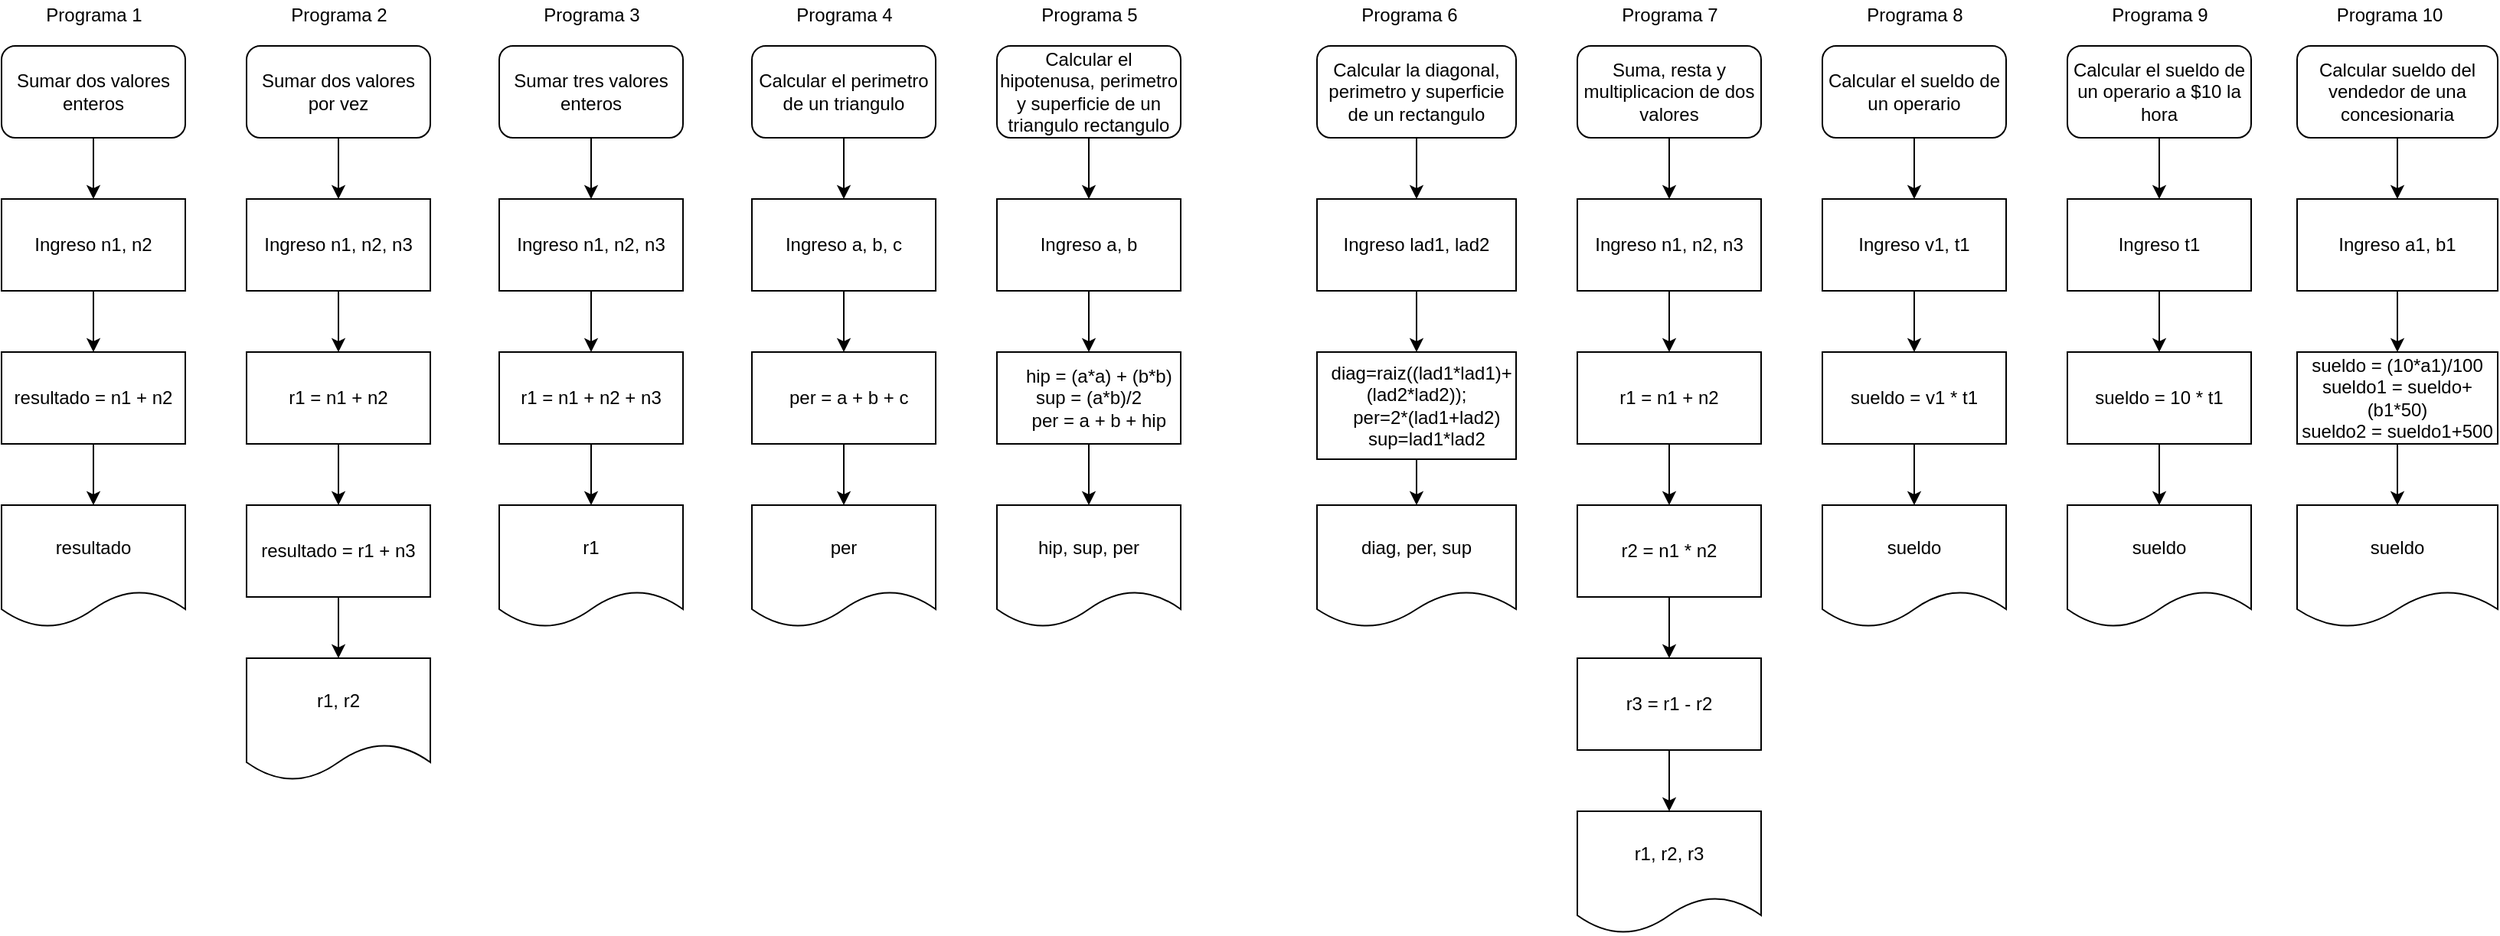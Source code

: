 <mxfile version="14.6.11" type="google"><diagram id="Cnv4DL2twUX9DfxrfbCk" name="Page-1"><mxGraphModel dx="1113" dy="654" grid="1" gridSize="10" guides="1" tooltips="1" connect="1" arrows="1" fold="1" page="1" pageScale="1" pageWidth="850" pageHeight="1100" math="0" shadow="0"><root><mxCell id="0"/><mxCell id="1" parent="0"/><mxCell id="fAv2DSg-bxsOozrrC45p-8" value="" style="edgeStyle=orthogonalEdgeStyle;rounded=0;orthogonalLoop=1;jettySize=auto;html=1;" edge="1" parent="1" source="fAv2DSg-bxsOozrrC45p-4" target="fAv2DSg-bxsOozrrC45p-5"><mxGeometry relative="1" as="geometry"/></mxCell><mxCell id="fAv2DSg-bxsOozrrC45p-4" value="Sumar dos valores enteros" style="rounded=1;whiteSpace=wrap;html=1;" vertex="1" parent="1"><mxGeometry x="40" y="80" width="120" height="60" as="geometry"/></mxCell><mxCell id="fAv2DSg-bxsOozrrC45p-9" value="" style="edgeStyle=orthogonalEdgeStyle;rounded=0;orthogonalLoop=1;jettySize=auto;html=1;" edge="1" parent="1" source="fAv2DSg-bxsOozrrC45p-5" target="fAv2DSg-bxsOozrrC45p-6"><mxGeometry relative="1" as="geometry"/></mxCell><mxCell id="fAv2DSg-bxsOozrrC45p-5" value="Ingreso n1, n2" style="rounded=0;whiteSpace=wrap;html=1;" vertex="1" parent="1"><mxGeometry x="40" y="180" width="120" height="60" as="geometry"/></mxCell><mxCell id="fAv2DSg-bxsOozrrC45p-10" value="" style="edgeStyle=orthogonalEdgeStyle;rounded=0;orthogonalLoop=1;jettySize=auto;html=1;" edge="1" parent="1" source="fAv2DSg-bxsOozrrC45p-6" target="fAv2DSg-bxsOozrrC45p-7"><mxGeometry relative="1" as="geometry"/></mxCell><mxCell id="fAv2DSg-bxsOozrrC45p-6" value="resultado = n1 + n2" style="rounded=0;whiteSpace=wrap;html=1;" vertex="1" parent="1"><mxGeometry x="40" y="280" width="120" height="60" as="geometry"/></mxCell><mxCell id="fAv2DSg-bxsOozrrC45p-7" value="resultado" style="shape=document;whiteSpace=wrap;html=1;boundedLbl=1;" vertex="1" parent="1"><mxGeometry x="40" y="380" width="120" height="80" as="geometry"/></mxCell><mxCell id="fAv2DSg-bxsOozrrC45p-11" value="Programa 1" style="text;html=1;align=center;verticalAlign=middle;resizable=0;points=[];autosize=1;strokeColor=none;" vertex="1" parent="1"><mxGeometry x="60" y="50" width="80" height="20" as="geometry"/></mxCell><mxCell id="fAv2DSg-bxsOozrrC45p-12" value="" style="edgeStyle=orthogonalEdgeStyle;rounded=0;orthogonalLoop=1;jettySize=auto;html=1;" edge="1" parent="1" source="fAv2DSg-bxsOozrrC45p-13" target="fAv2DSg-bxsOozrrC45p-15"><mxGeometry relative="1" as="geometry"/></mxCell><mxCell id="fAv2DSg-bxsOozrrC45p-13" value="Sumar dos valores por vez" style="rounded=1;whiteSpace=wrap;html=1;" vertex="1" parent="1"><mxGeometry x="200" y="80" width="120" height="60" as="geometry"/></mxCell><mxCell id="fAv2DSg-bxsOozrrC45p-14" value="" style="edgeStyle=orthogonalEdgeStyle;rounded=0;orthogonalLoop=1;jettySize=auto;html=1;" edge="1" parent="1" source="fAv2DSg-bxsOozrrC45p-15" target="fAv2DSg-bxsOozrrC45p-17"><mxGeometry relative="1" as="geometry"/></mxCell><mxCell id="fAv2DSg-bxsOozrrC45p-15" value="Ingreso n1, n2, n3" style="rounded=0;whiteSpace=wrap;html=1;" vertex="1" parent="1"><mxGeometry x="200" y="180" width="120" height="60" as="geometry"/></mxCell><mxCell id="fAv2DSg-bxsOozrrC45p-16" value="" style="edgeStyle=orthogonalEdgeStyle;rounded=0;orthogonalLoop=1;jettySize=auto;html=1;entryX=0.5;entryY=0;entryDx=0;entryDy=0;" edge="1" parent="1" source="fAv2DSg-bxsOozrrC45p-17" target="fAv2DSg-bxsOozrrC45p-20"><mxGeometry relative="1" as="geometry"/></mxCell><mxCell id="fAv2DSg-bxsOozrrC45p-17" value="r1 = n1 + n2" style="rounded=0;whiteSpace=wrap;html=1;" vertex="1" parent="1"><mxGeometry x="200" y="280" width="120" height="60" as="geometry"/></mxCell><mxCell id="fAv2DSg-bxsOozrrC45p-18" value="r1, r2" style="shape=document;whiteSpace=wrap;html=1;boundedLbl=1;" vertex="1" parent="1"><mxGeometry x="200" y="480" width="120" height="80" as="geometry"/></mxCell><mxCell id="fAv2DSg-bxsOozrrC45p-19" value="Programa 2" style="text;html=1;align=center;verticalAlign=middle;resizable=0;points=[];autosize=1;strokeColor=none;" vertex="1" parent="1"><mxGeometry x="220" y="50" width="80" height="20" as="geometry"/></mxCell><mxCell id="fAv2DSg-bxsOozrrC45p-21" value="" style="edgeStyle=orthogonalEdgeStyle;rounded=0;orthogonalLoop=1;jettySize=auto;html=1;" edge="1" parent="1" source="fAv2DSg-bxsOozrrC45p-20" target="fAv2DSg-bxsOozrrC45p-18"><mxGeometry relative="1" as="geometry"/></mxCell><mxCell id="fAv2DSg-bxsOozrrC45p-20" value="resultado = r1 + n3" style="rounded=0;whiteSpace=wrap;html=1;" vertex="1" parent="1"><mxGeometry x="200" y="380" width="120" height="60" as="geometry"/></mxCell><mxCell id="fAv2DSg-bxsOozrrC45p-22" value="" style="edgeStyle=orthogonalEdgeStyle;rounded=0;orthogonalLoop=1;jettySize=auto;html=1;" edge="1" parent="1" source="fAv2DSg-bxsOozrrC45p-23" target="fAv2DSg-bxsOozrrC45p-25"><mxGeometry relative="1" as="geometry"/></mxCell><mxCell id="fAv2DSg-bxsOozrrC45p-23" value="Sumar tres valores enteros" style="rounded=1;whiteSpace=wrap;html=1;" vertex="1" parent="1"><mxGeometry x="365" y="80" width="120" height="60" as="geometry"/></mxCell><mxCell id="fAv2DSg-bxsOozrrC45p-24" value="" style="edgeStyle=orthogonalEdgeStyle;rounded=0;orthogonalLoop=1;jettySize=auto;html=1;" edge="1" parent="1" source="fAv2DSg-bxsOozrrC45p-25" target="fAv2DSg-bxsOozrrC45p-27"><mxGeometry relative="1" as="geometry"/></mxCell><mxCell id="fAv2DSg-bxsOozrrC45p-25" value="Ingreso n1, n2, n3" style="rounded=0;whiteSpace=wrap;html=1;" vertex="1" parent="1"><mxGeometry x="365" y="180" width="120" height="60" as="geometry"/></mxCell><mxCell id="fAv2DSg-bxsOozrrC45p-27" value="r1 = n1 + n2 + n3" style="rounded=0;whiteSpace=wrap;html=1;" vertex="1" parent="1"><mxGeometry x="365" y="280" width="120" height="60" as="geometry"/></mxCell><mxCell id="fAv2DSg-bxsOozrrC45p-28" value="r1" style="shape=document;whiteSpace=wrap;html=1;boundedLbl=1;" vertex="1" parent="1"><mxGeometry x="365" y="380" width="120" height="80" as="geometry"/></mxCell><mxCell id="fAv2DSg-bxsOozrrC45p-29" value="Programa 3" style="text;html=1;align=center;verticalAlign=middle;resizable=0;points=[];autosize=1;strokeColor=none;" vertex="1" parent="1"><mxGeometry x="385" y="50" width="80" height="20" as="geometry"/></mxCell><mxCell id="fAv2DSg-bxsOozrrC45p-30" value="" style="edgeStyle=orthogonalEdgeStyle;rounded=0;orthogonalLoop=1;jettySize=auto;html=1;exitX=0.5;exitY=1;exitDx=0;exitDy=0;" edge="1" parent="1" source="fAv2DSg-bxsOozrrC45p-27" target="fAv2DSg-bxsOozrrC45p-28"><mxGeometry relative="1" as="geometry"><mxPoint x="425" y="440" as="sourcePoint"/></mxGeometry></mxCell><mxCell id="fAv2DSg-bxsOozrrC45p-32" value="" style="edgeStyle=orthogonalEdgeStyle;rounded=0;orthogonalLoop=1;jettySize=auto;html=1;" edge="1" parent="1" source="fAv2DSg-bxsOozrrC45p-33" target="fAv2DSg-bxsOozrrC45p-35"><mxGeometry relative="1" as="geometry"/></mxCell><mxCell id="fAv2DSg-bxsOozrrC45p-33" value="Suma, resta y multiplicacion de dos valores" style="rounded=1;whiteSpace=wrap;html=1;" vertex="1" parent="1"><mxGeometry x="1069" y="80" width="120" height="60" as="geometry"/></mxCell><mxCell id="fAv2DSg-bxsOozrrC45p-34" value="" style="edgeStyle=orthogonalEdgeStyle;rounded=0;orthogonalLoop=1;jettySize=auto;html=1;" edge="1" parent="1" source="fAv2DSg-bxsOozrrC45p-35" target="fAv2DSg-bxsOozrrC45p-37"><mxGeometry relative="1" as="geometry"/></mxCell><mxCell id="fAv2DSg-bxsOozrrC45p-35" value="Ingreso n1, n2, n3" style="rounded=0;whiteSpace=wrap;html=1;" vertex="1" parent="1"><mxGeometry x="1069" y="180" width="120" height="60" as="geometry"/></mxCell><mxCell id="fAv2DSg-bxsOozrrC45p-36" value="" style="edgeStyle=orthogonalEdgeStyle;rounded=0;orthogonalLoop=1;jettySize=auto;html=1;entryX=0.5;entryY=0;entryDx=0;entryDy=0;" edge="1" parent="1" source="fAv2DSg-bxsOozrrC45p-37" target="fAv2DSg-bxsOozrrC45p-42"><mxGeometry relative="1" as="geometry"/></mxCell><mxCell id="fAv2DSg-bxsOozrrC45p-37" value="r1 = n1 + n2" style="rounded=0;whiteSpace=wrap;html=1;" vertex="1" parent="1"><mxGeometry x="1069" y="280" width="120" height="60" as="geometry"/></mxCell><mxCell id="fAv2DSg-bxsOozrrC45p-38" value="r1, r2, r3" style="shape=document;whiteSpace=wrap;html=1;boundedLbl=1;" vertex="1" parent="1"><mxGeometry x="1069" y="580" width="120" height="80" as="geometry"/></mxCell><mxCell id="fAv2DSg-bxsOozrrC45p-39" value="Programa 7" style="text;html=1;align=center;verticalAlign=middle;resizable=0;points=[];autosize=1;strokeColor=none;" vertex="1" parent="1"><mxGeometry x="1089" y="50" width="80" height="20" as="geometry"/></mxCell><mxCell id="fAv2DSg-bxsOozrrC45p-40" value="" style="edgeStyle=orthogonalEdgeStyle;rounded=0;orthogonalLoop=1;jettySize=auto;html=1;" edge="1" parent="1" source="fAv2DSg-bxsOozrrC45p-41" target="fAv2DSg-bxsOozrrC45p-38"><mxGeometry relative="1" as="geometry"/></mxCell><mxCell id="fAv2DSg-bxsOozrrC45p-41" value="r3 = r1 - r2" style="rounded=0;whiteSpace=wrap;html=1;" vertex="1" parent="1"><mxGeometry x="1069" y="480" width="120" height="60" as="geometry"/></mxCell><mxCell id="fAv2DSg-bxsOozrrC45p-43" value="" style="edgeStyle=orthogonalEdgeStyle;rounded=0;orthogonalLoop=1;jettySize=auto;html=1;" edge="1" parent="1" source="fAv2DSg-bxsOozrrC45p-42" target="fAv2DSg-bxsOozrrC45p-41"><mxGeometry relative="1" as="geometry"/></mxCell><mxCell id="fAv2DSg-bxsOozrrC45p-42" value="r2 = n1 * n2" style="rounded=0;whiteSpace=wrap;html=1;" vertex="1" parent="1"><mxGeometry x="1069" y="380" width="120" height="60" as="geometry"/></mxCell><mxCell id="fAv2DSg-bxsOozrrC45p-47" value="" style="edgeStyle=orthogonalEdgeStyle;rounded=0;orthogonalLoop=1;jettySize=auto;html=1;" edge="1" parent="1" source="fAv2DSg-bxsOozrrC45p-48" target="fAv2DSg-bxsOozrrC45p-50"><mxGeometry relative="1" as="geometry"/></mxCell><mxCell id="fAv2DSg-bxsOozrrC45p-48" value="Calcular el perimetro de un triangulo" style="rounded=1;whiteSpace=wrap;html=1;" vertex="1" parent="1"><mxGeometry x="530" y="80" width="120" height="60" as="geometry"/></mxCell><mxCell id="fAv2DSg-bxsOozrrC45p-49" value="" style="edgeStyle=orthogonalEdgeStyle;rounded=0;orthogonalLoop=1;jettySize=auto;html=1;" edge="1" parent="1" source="fAv2DSg-bxsOozrrC45p-50" target="fAv2DSg-bxsOozrrC45p-51"><mxGeometry relative="1" as="geometry"/></mxCell><mxCell id="fAv2DSg-bxsOozrrC45p-50" value="Ingreso a, b, c" style="rounded=0;whiteSpace=wrap;html=1;" vertex="1" parent="1"><mxGeometry x="530" y="180" width="120" height="60" as="geometry"/></mxCell><mxCell id="fAv2DSg-bxsOozrrC45p-51" value="&lt;div&gt;&amp;nbsp;&amp;nbsp;&lt;span&gt;per = a + b + c&lt;/span&gt;&lt;/div&gt;" style="rounded=0;whiteSpace=wrap;html=1;" vertex="1" parent="1"><mxGeometry x="530" y="280" width="120" height="60" as="geometry"/></mxCell><mxCell id="fAv2DSg-bxsOozrrC45p-52" value="per" style="shape=document;whiteSpace=wrap;html=1;boundedLbl=1;" vertex="1" parent="1"><mxGeometry x="530" y="380" width="120" height="80" as="geometry"/></mxCell><mxCell id="fAv2DSg-bxsOozrrC45p-53" value="Programa 4" style="text;html=1;align=center;verticalAlign=middle;resizable=0;points=[];autosize=1;strokeColor=none;" vertex="1" parent="1"><mxGeometry x="550" y="50" width="80" height="20" as="geometry"/></mxCell><mxCell id="fAv2DSg-bxsOozrrC45p-54" value="" style="edgeStyle=orthogonalEdgeStyle;rounded=0;orthogonalLoop=1;jettySize=auto;html=1;exitX=0.5;exitY=1;exitDx=0;exitDy=0;" edge="1" parent="1" source="fAv2DSg-bxsOozrrC45p-51" target="fAv2DSg-bxsOozrrC45p-52"><mxGeometry relative="1" as="geometry"><mxPoint x="590" y="440" as="sourcePoint"/></mxGeometry></mxCell><mxCell id="fAv2DSg-bxsOozrrC45p-55" value="" style="edgeStyle=orthogonalEdgeStyle;rounded=0;orthogonalLoop=1;jettySize=auto;html=1;" edge="1" parent="1" source="fAv2DSg-bxsOozrrC45p-56" target="fAv2DSg-bxsOozrrC45p-58"><mxGeometry relative="1" as="geometry"/></mxCell><mxCell id="fAv2DSg-bxsOozrrC45p-56" value="Calcular el hipotenusa, perimetro y superficie de un triangulo rectangulo" style="rounded=1;whiteSpace=wrap;html=1;" vertex="1" parent="1"><mxGeometry x="690" y="80" width="120" height="60" as="geometry"/></mxCell><mxCell id="fAv2DSg-bxsOozrrC45p-57" value="" style="edgeStyle=orthogonalEdgeStyle;rounded=0;orthogonalLoop=1;jettySize=auto;html=1;" edge="1" parent="1" source="fAv2DSg-bxsOozrrC45p-58" target="fAv2DSg-bxsOozrrC45p-59"><mxGeometry relative="1" as="geometry"/></mxCell><mxCell id="fAv2DSg-bxsOozrrC45p-58" value="Ingreso a, b" style="rounded=0;whiteSpace=wrap;html=1;" vertex="1" parent="1"><mxGeometry x="690" y="180" width="120" height="60" as="geometry"/></mxCell><mxCell id="fAv2DSg-bxsOozrrC45p-59" value="&lt;div&gt;&amp;nbsp; &amp;nbsp; hip = (a*a) + (b*b)&lt;/div&gt;&lt;div&gt;sup = (a*b)/2&lt;/div&gt;&lt;div&gt;&amp;nbsp; &amp;nbsp; per = a + b + hip&lt;/div&gt;" style="rounded=0;whiteSpace=wrap;html=1;" vertex="1" parent="1"><mxGeometry x="690" y="280" width="120" height="60" as="geometry"/></mxCell><mxCell id="fAv2DSg-bxsOozrrC45p-60" value="hip, sup, per" style="shape=document;whiteSpace=wrap;html=1;boundedLbl=1;" vertex="1" parent="1"><mxGeometry x="690" y="380" width="120" height="80" as="geometry"/></mxCell><mxCell id="fAv2DSg-bxsOozrrC45p-61" value="Programa 5" style="text;html=1;align=center;verticalAlign=middle;resizable=0;points=[];autosize=1;strokeColor=none;" vertex="1" parent="1"><mxGeometry x="710" y="50" width="80" height="20" as="geometry"/></mxCell><mxCell id="fAv2DSg-bxsOozrrC45p-62" value="" style="edgeStyle=orthogonalEdgeStyle;rounded=0;orthogonalLoop=1;jettySize=auto;html=1;exitX=0.5;exitY=1;exitDx=0;exitDy=0;" edge="1" parent="1" source="fAv2DSg-bxsOozrrC45p-59" target="fAv2DSg-bxsOozrrC45p-60"><mxGeometry relative="1" as="geometry"><mxPoint x="750" y="440" as="sourcePoint"/></mxGeometry></mxCell><mxCell id="fAv2DSg-bxsOozrrC45p-63" value="" style="edgeStyle=orthogonalEdgeStyle;rounded=0;orthogonalLoop=1;jettySize=auto;html=1;" edge="1" parent="1" source="fAv2DSg-bxsOozrrC45p-64" target="fAv2DSg-bxsOozrrC45p-66"><mxGeometry relative="1" as="geometry"/></mxCell><mxCell id="fAv2DSg-bxsOozrrC45p-64" value="Calcular la diagonal, perimetro y superficie de un rectangulo" style="rounded=1;whiteSpace=wrap;html=1;" vertex="1" parent="1"><mxGeometry x="899" y="80" width="130" height="60" as="geometry"/></mxCell><mxCell id="fAv2DSg-bxsOozrrC45p-65" value="" style="edgeStyle=orthogonalEdgeStyle;rounded=0;orthogonalLoop=1;jettySize=auto;html=1;" edge="1" parent="1" source="fAv2DSg-bxsOozrrC45p-66" target="fAv2DSg-bxsOozrrC45p-67"><mxGeometry relative="1" as="geometry"/></mxCell><mxCell id="fAv2DSg-bxsOozrrC45p-66" value="Ingreso lad1, lad2" style="rounded=0;whiteSpace=wrap;html=1;" vertex="1" parent="1"><mxGeometry x="899" y="180" width="130" height="60" as="geometry"/></mxCell><mxCell id="fAv2DSg-bxsOozrrC45p-67" value="&lt;div&gt;&amp;nbsp; diag=raiz((lad1*lad1)+(lad2*lad2));&lt;/div&gt;&lt;div&gt;&amp;nbsp; &amp;nbsp; per=2*(lad1+lad2)&lt;/div&gt;&lt;div&gt;&amp;nbsp; &amp;nbsp; sup=lad1*lad2&lt;/div&gt;" style="rounded=0;whiteSpace=wrap;html=1;" vertex="1" parent="1"><mxGeometry x="899" y="280" width="130" height="70" as="geometry"/></mxCell><mxCell id="fAv2DSg-bxsOozrrC45p-68" value="diag, per, sup" style="shape=document;whiteSpace=wrap;html=1;boundedLbl=1;" vertex="1" parent="1"><mxGeometry x="899" y="380" width="130" height="80" as="geometry"/></mxCell><mxCell id="fAv2DSg-bxsOozrrC45p-69" value="Programa 6" style="text;html=1;align=center;verticalAlign=middle;resizable=0;points=[];autosize=1;strokeColor=none;" vertex="1" parent="1"><mxGeometry x="919" y="50" width="80" height="20" as="geometry"/></mxCell><mxCell id="fAv2DSg-bxsOozrrC45p-70" value="" style="edgeStyle=orthogonalEdgeStyle;rounded=0;orthogonalLoop=1;jettySize=auto;html=1;exitX=0.5;exitY=1;exitDx=0;exitDy=0;" edge="1" parent="1" source="fAv2DSg-bxsOozrrC45p-67" target="fAv2DSg-bxsOozrrC45p-68"><mxGeometry relative="1" as="geometry"><mxPoint x="959" y="440" as="sourcePoint"/></mxGeometry></mxCell><mxCell id="fAv2DSg-bxsOozrrC45p-72" value="" style="edgeStyle=orthogonalEdgeStyle;rounded=0;orthogonalLoop=1;jettySize=auto;html=1;" edge="1" parent="1" source="fAv2DSg-bxsOozrrC45p-73" target="fAv2DSg-bxsOozrrC45p-75"><mxGeometry relative="1" as="geometry"/></mxCell><mxCell id="fAv2DSg-bxsOozrrC45p-73" value="Calcular el sueldo de un operario" style="rounded=1;whiteSpace=wrap;html=1;" vertex="1" parent="1"><mxGeometry x="1229" y="80" width="120" height="60" as="geometry"/></mxCell><mxCell id="fAv2DSg-bxsOozrrC45p-74" value="" style="edgeStyle=orthogonalEdgeStyle;rounded=0;orthogonalLoop=1;jettySize=auto;html=1;" edge="1" parent="1" source="fAv2DSg-bxsOozrrC45p-75" target="fAv2DSg-bxsOozrrC45p-77"><mxGeometry relative="1" as="geometry"/></mxCell><mxCell id="fAv2DSg-bxsOozrrC45p-75" value="Ingreso v1, t1" style="rounded=0;whiteSpace=wrap;html=1;" vertex="1" parent="1"><mxGeometry x="1229" y="180" width="120" height="60" as="geometry"/></mxCell><mxCell id="fAv2DSg-bxsOozrrC45p-76" value="" style="edgeStyle=orthogonalEdgeStyle;rounded=0;orthogonalLoop=1;jettySize=auto;html=1;entryX=0.5;entryY=0;entryDx=0;entryDy=0;" edge="1" parent="1" source="fAv2DSg-bxsOozrrC45p-77" target="fAv2DSg-bxsOozrrC45p-78"><mxGeometry relative="1" as="geometry"><mxPoint x="1289" y="380" as="targetPoint"/></mxGeometry></mxCell><mxCell id="fAv2DSg-bxsOozrrC45p-77" value="sueldo = v1 * t1" style="rounded=0;whiteSpace=wrap;html=1;" vertex="1" parent="1"><mxGeometry x="1229" y="280" width="120" height="60" as="geometry"/></mxCell><mxCell id="fAv2DSg-bxsOozrrC45p-78" value="sueldo" style="shape=document;whiteSpace=wrap;html=1;boundedLbl=1;" vertex="1" parent="1"><mxGeometry x="1229" y="380" width="120" height="80" as="geometry"/></mxCell><mxCell id="fAv2DSg-bxsOozrrC45p-79" value="Programa 8" style="text;html=1;align=center;verticalAlign=middle;resizable=0;points=[];autosize=1;strokeColor=none;" vertex="1" parent="1"><mxGeometry x="1249" y="50" width="80" height="20" as="geometry"/></mxCell><mxCell id="fAv2DSg-bxsOozrrC45p-100" value="" style="edgeStyle=orthogonalEdgeStyle;rounded=0;orthogonalLoop=1;jettySize=auto;html=1;" edge="1" parent="1" source="fAv2DSg-bxsOozrrC45p-101" target="fAv2DSg-bxsOozrrC45p-103"><mxGeometry relative="1" as="geometry"/></mxCell><mxCell id="fAv2DSg-bxsOozrrC45p-101" value="Calcular el sueldo de un operario a $10 la hora" style="rounded=1;whiteSpace=wrap;html=1;" vertex="1" parent="1"><mxGeometry x="1389" y="80" width="120" height="60" as="geometry"/></mxCell><mxCell id="fAv2DSg-bxsOozrrC45p-102" value="" style="edgeStyle=orthogonalEdgeStyle;rounded=0;orthogonalLoop=1;jettySize=auto;html=1;" edge="1" parent="1" source="fAv2DSg-bxsOozrrC45p-103" target="fAv2DSg-bxsOozrrC45p-105"><mxGeometry relative="1" as="geometry"/></mxCell><mxCell id="fAv2DSg-bxsOozrrC45p-103" value="Ingreso t1" style="rounded=0;whiteSpace=wrap;html=1;" vertex="1" parent="1"><mxGeometry x="1389" y="180" width="120" height="60" as="geometry"/></mxCell><mxCell id="fAv2DSg-bxsOozrrC45p-104" value="" style="edgeStyle=orthogonalEdgeStyle;rounded=0;orthogonalLoop=1;jettySize=auto;html=1;entryX=0.5;entryY=0;entryDx=0;entryDy=0;" edge="1" parent="1" source="fAv2DSg-bxsOozrrC45p-105" target="fAv2DSg-bxsOozrrC45p-106"><mxGeometry relative="1" as="geometry"><mxPoint x="1449" y="380" as="targetPoint"/></mxGeometry></mxCell><mxCell id="fAv2DSg-bxsOozrrC45p-105" value="sueldo = 10 * t1" style="rounded=0;whiteSpace=wrap;html=1;" vertex="1" parent="1"><mxGeometry x="1389" y="280" width="120" height="60" as="geometry"/></mxCell><mxCell id="fAv2DSg-bxsOozrrC45p-106" value="sueldo" style="shape=document;whiteSpace=wrap;html=1;boundedLbl=1;" vertex="1" parent="1"><mxGeometry x="1389" y="380" width="120" height="80" as="geometry"/></mxCell><mxCell id="fAv2DSg-bxsOozrrC45p-107" value="Programa 9" style="text;html=1;align=center;verticalAlign=middle;resizable=0;points=[];autosize=1;strokeColor=none;" vertex="1" parent="1"><mxGeometry x="1409" y="50" width="80" height="20" as="geometry"/></mxCell><mxCell id="fAv2DSg-bxsOozrrC45p-109" value="" style="edgeStyle=orthogonalEdgeStyle;rounded=0;orthogonalLoop=1;jettySize=auto;html=1;" edge="1" parent="1" source="fAv2DSg-bxsOozrrC45p-110" target="fAv2DSg-bxsOozrrC45p-112"><mxGeometry relative="1" as="geometry"/></mxCell><mxCell id="fAv2DSg-bxsOozrrC45p-110" value="Calcular sueldo del vendedor de una concesionaria" style="rounded=1;whiteSpace=wrap;html=1;" vertex="1" parent="1"><mxGeometry x="1539" y="80" width="131" height="60" as="geometry"/></mxCell><mxCell id="fAv2DSg-bxsOozrrC45p-111" value="" style="edgeStyle=orthogonalEdgeStyle;rounded=0;orthogonalLoop=1;jettySize=auto;html=1;" edge="1" parent="1" source="fAv2DSg-bxsOozrrC45p-112" target="fAv2DSg-bxsOozrrC45p-114"><mxGeometry relative="1" as="geometry"/></mxCell><mxCell id="fAv2DSg-bxsOozrrC45p-112" value="Ingreso a1, b1" style="rounded=0;whiteSpace=wrap;html=1;" vertex="1" parent="1"><mxGeometry x="1539" y="180" width="131" height="60" as="geometry"/></mxCell><mxCell id="fAv2DSg-bxsOozrrC45p-113" value="" style="edgeStyle=orthogonalEdgeStyle;rounded=0;orthogonalLoop=1;jettySize=auto;html=1;entryX=0.5;entryY=0;entryDx=0;entryDy=0;" edge="1" parent="1" source="fAv2DSg-bxsOozrrC45p-114" target="fAv2DSg-bxsOozrrC45p-115"><mxGeometry relative="1" as="geometry"><mxPoint x="1599" y="380" as="targetPoint"/></mxGeometry></mxCell><mxCell id="fAv2DSg-bxsOozrrC45p-114" value="sueldo = (10*a1)/100&lt;br&gt;sueldo1 = sueldo+(b1*50)&lt;br&gt;sueldo2 = sueldo1+500" style="rounded=0;whiteSpace=wrap;html=1;" vertex="1" parent="1"><mxGeometry x="1539" y="280" width="131" height="60" as="geometry"/></mxCell><mxCell id="fAv2DSg-bxsOozrrC45p-115" value="sueldo" style="shape=document;whiteSpace=wrap;html=1;boundedLbl=1;" vertex="1" parent="1"><mxGeometry x="1539" y="380" width="131" height="80" as="geometry"/></mxCell><mxCell id="fAv2DSg-bxsOozrrC45p-116" value="Programa 10" style="text;html=1;align=center;verticalAlign=middle;resizable=0;points=[];autosize=1;strokeColor=none;" vertex="1" parent="1"><mxGeometry x="1559" y="50" width="80" height="20" as="geometry"/></mxCell></root></mxGraphModel></diagram></mxfile>